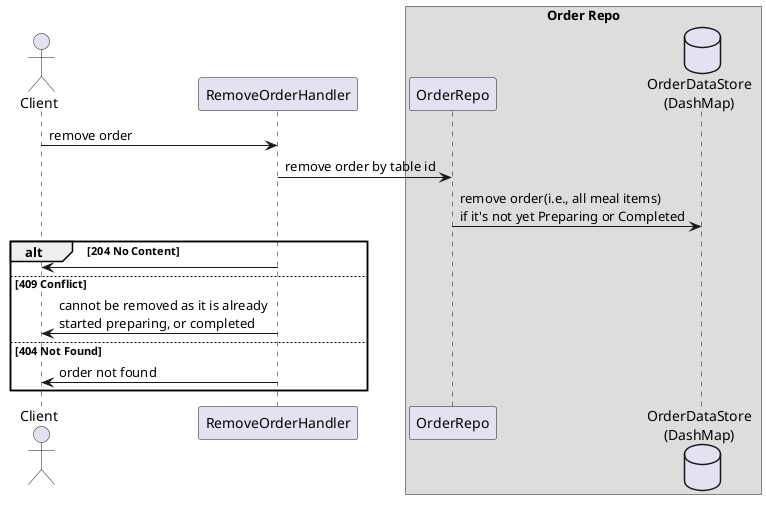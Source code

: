 @startuml

actor Client as client
participant RemoveOrderHandler as handler
box "Order Repo"
participant OrderRepo as repo
database "OrderDataStore\n(DashMap)" as db
end box

client -> handler : remove order

handler -> repo: remove order by table id
repo -> db: remove order(i.e., all meal items) \nif it's not yet Preparing or Completed

alt 204 No Content
handler -> client:

else 409 Conflict
handler -> client: cannot be removed as it is already \nstarted preparing, or completed

else 404 Not Found
handler -> client: order not found
end

@enduml

